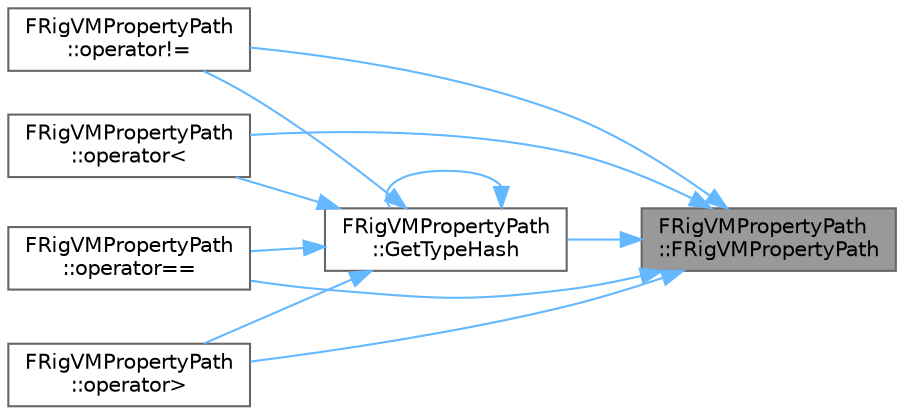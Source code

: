 digraph "FRigVMPropertyPath::FRigVMPropertyPath"
{
 // INTERACTIVE_SVG=YES
 // LATEX_PDF_SIZE
  bgcolor="transparent";
  edge [fontname=Helvetica,fontsize=10,labelfontname=Helvetica,labelfontsize=10];
  node [fontname=Helvetica,fontsize=10,shape=box,height=0.2,width=0.4];
  rankdir="RL";
  Node1 [id="Node000001",label="FRigVMPropertyPath\l::FRigVMPropertyPath",height=0.2,width=0.4,color="gray40", fillcolor="grey60", style="filled", fontcolor="black",tooltip=" "];
  Node1 -> Node2 [id="edge1_Node000001_Node000002",dir="back",color="steelblue1",style="solid",tooltip=" "];
  Node2 [id="Node000002",label="FRigVMPropertyPath\l::GetTypeHash",height=0.2,width=0.4,color="grey40", fillcolor="white", style="filled",URL="$d0/dcc/classFRigVMPropertyPath.html#a05de8343b31d059beb79b2c442467a65",tooltip=" "];
  Node2 -> Node2 [id="edge2_Node000002_Node000002",dir="back",color="steelblue1",style="solid",tooltip=" "];
  Node2 -> Node3 [id="edge3_Node000002_Node000003",dir="back",color="steelblue1",style="solid",tooltip=" "];
  Node3 [id="Node000003",label="FRigVMPropertyPath\l::operator!=",height=0.2,width=0.4,color="grey40", fillcolor="white", style="filled",URL="$d0/dcc/classFRigVMPropertyPath.html#a0bd75f1c559254898a89ccb465ebbb8f",tooltip=" "];
  Node2 -> Node4 [id="edge4_Node000002_Node000004",dir="back",color="steelblue1",style="solid",tooltip=" "];
  Node4 [id="Node000004",label="FRigVMPropertyPath\l::operator\<",height=0.2,width=0.4,color="grey40", fillcolor="white", style="filled",URL="$d0/dcc/classFRigVMPropertyPath.html#ad9821c83ed830586128b435bc98717f0",tooltip=" "];
  Node2 -> Node5 [id="edge5_Node000002_Node000005",dir="back",color="steelblue1",style="solid",tooltip=" "];
  Node5 [id="Node000005",label="FRigVMPropertyPath\l::operator==",height=0.2,width=0.4,color="grey40", fillcolor="white", style="filled",URL="$d0/dcc/classFRigVMPropertyPath.html#aa55f47a21df7b77dcda552d01da4c9b8",tooltip=" "];
  Node2 -> Node6 [id="edge6_Node000002_Node000006",dir="back",color="steelblue1",style="solid",tooltip=" "];
  Node6 [id="Node000006",label="FRigVMPropertyPath\l::operator\>",height=0.2,width=0.4,color="grey40", fillcolor="white", style="filled",URL="$d0/dcc/classFRigVMPropertyPath.html#a374325258ae2ccfcfb0bce0a2edbe3de",tooltip=" "];
  Node1 -> Node3 [id="edge7_Node000001_Node000003",dir="back",color="steelblue1",style="solid",tooltip=" "];
  Node1 -> Node4 [id="edge8_Node000001_Node000004",dir="back",color="steelblue1",style="solid",tooltip=" "];
  Node1 -> Node5 [id="edge9_Node000001_Node000005",dir="back",color="steelblue1",style="solid",tooltip=" "];
  Node1 -> Node6 [id="edge10_Node000001_Node000006",dir="back",color="steelblue1",style="solid",tooltip=" "];
}
